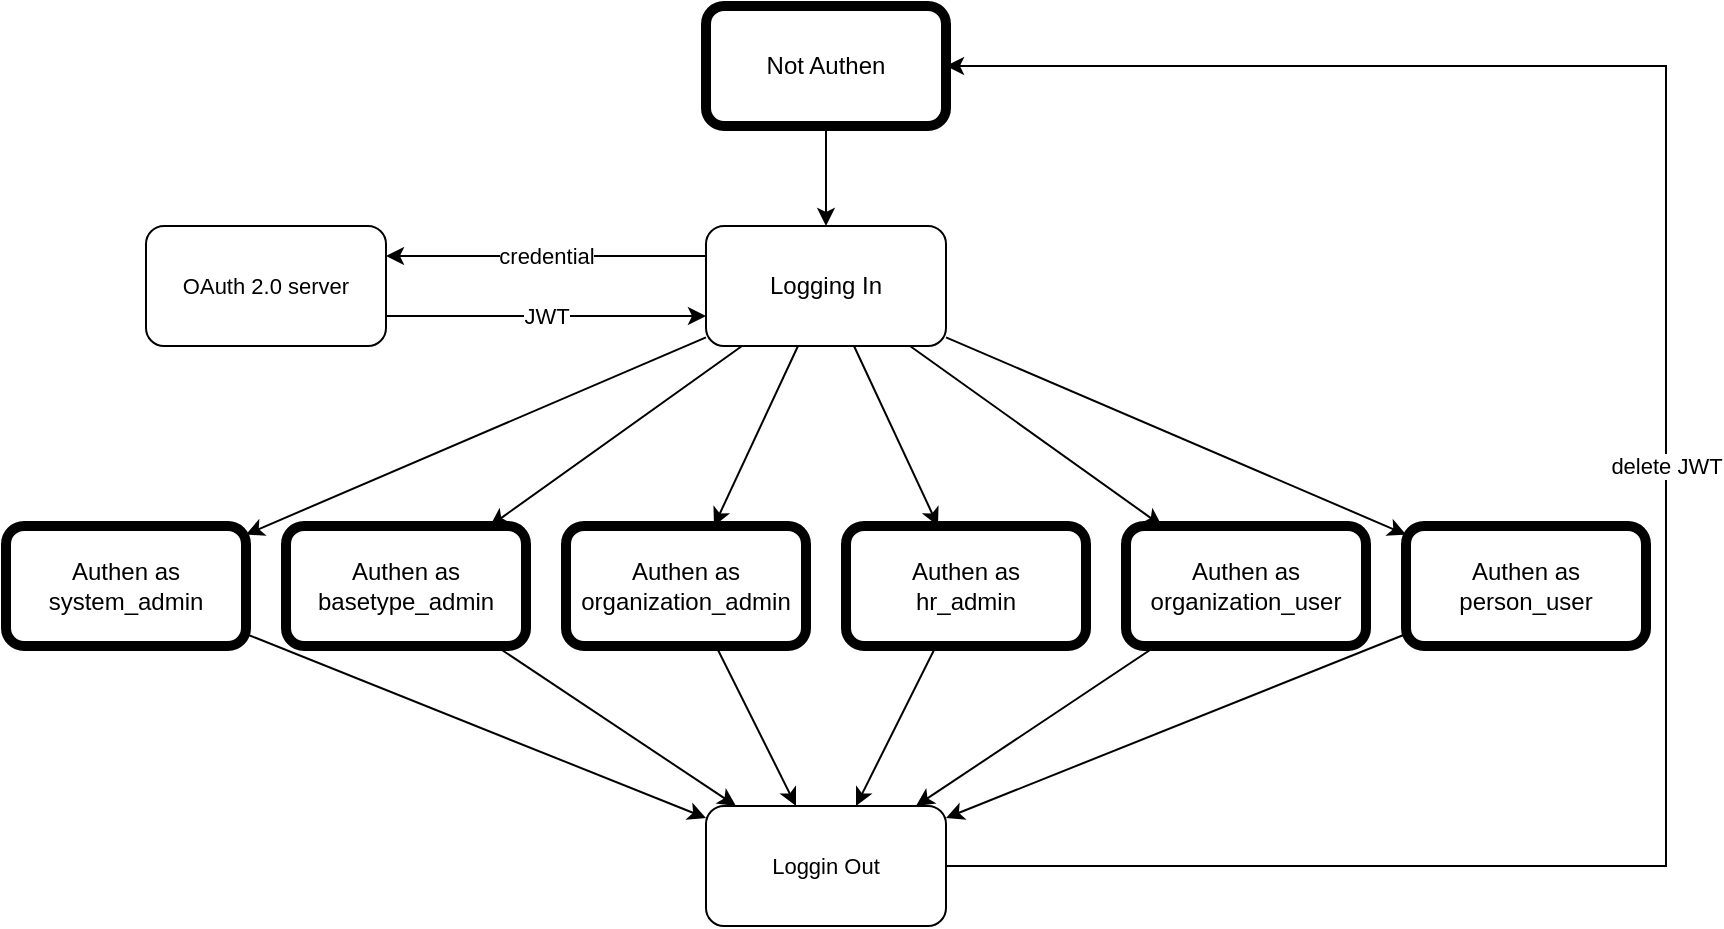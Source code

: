 <mxfile version="28.1.2">
  <diagram name="auth" id="wmbk-9mcETF1V94-SQhh">
    <mxGraphModel dx="1042" dy="626" grid="1" gridSize="10" guides="1" tooltips="1" connect="1" arrows="1" fold="1" page="1" pageScale="1" pageWidth="827" pageHeight="1169" math="0" shadow="0">
      <root>
        <mxCell id="0" />
        <mxCell id="1" parent="0" />
        <mxCell id="5YOeIRTUj6XpsujjWP67-12" style="rounded=0;orthogonalLoop=1;jettySize=auto;html=1;strokeWidth=1;" parent="1" source="5YOeIRTUj6XpsujjWP67-1" target="5YOeIRTUj6XpsujjWP67-4" edge="1">
          <mxGeometry relative="1" as="geometry" />
        </mxCell>
        <mxCell id="5YOeIRTUj6XpsujjWP67-13" style="edgeStyle=none;shape=connector;rounded=0;orthogonalLoop=1;jettySize=auto;html=1;strokeColor=default;align=center;verticalAlign=middle;fontFamily=Helvetica;fontSize=11;fontColor=default;labelBackgroundColor=default;endArrow=classic;strokeWidth=1;" parent="1" source="5YOeIRTUj6XpsujjWP67-1" target="5YOeIRTUj6XpsujjWP67-3" edge="1">
          <mxGeometry relative="1" as="geometry" />
        </mxCell>
        <mxCell id="5YOeIRTUj6XpsujjWP67-18" style="edgeStyle=none;shape=connector;rounded=0;orthogonalLoop=1;jettySize=auto;html=1;strokeColor=default;align=center;verticalAlign=middle;fontFamily=Helvetica;fontSize=11;fontColor=default;labelBackgroundColor=default;endArrow=classic;strokeWidth=1;" parent="1" source="5YOeIRTUj6XpsujjWP67-1" target="5YOeIRTUj6XpsujjWP67-2" edge="1">
          <mxGeometry relative="1" as="geometry" />
        </mxCell>
        <mxCell id="5YOeIRTUj6XpsujjWP67-19" style="edgeStyle=none;shape=connector;rounded=0;orthogonalLoop=1;jettySize=auto;html=1;strokeColor=default;align=center;verticalAlign=middle;fontFamily=Helvetica;fontSize=11;fontColor=default;labelBackgroundColor=default;endArrow=classic;strokeWidth=1;" parent="1" source="5YOeIRTUj6XpsujjWP67-1" target="5YOeIRTUj6XpsujjWP67-7" edge="1">
          <mxGeometry relative="1" as="geometry" />
        </mxCell>
        <mxCell id="5YOeIRTUj6XpsujjWP67-20" style="edgeStyle=none;shape=connector;rounded=0;orthogonalLoop=1;jettySize=auto;html=1;strokeColor=default;align=center;verticalAlign=middle;fontFamily=Helvetica;fontSize=11;fontColor=default;labelBackgroundColor=default;endArrow=classic;strokeWidth=1;" parent="1" source="5YOeIRTUj6XpsujjWP67-1" target="5YOeIRTUj6XpsujjWP67-6" edge="1">
          <mxGeometry relative="1" as="geometry" />
        </mxCell>
        <mxCell id="5YOeIRTUj6XpsujjWP67-21" style="edgeStyle=none;shape=connector;rounded=0;orthogonalLoop=1;jettySize=auto;html=1;strokeColor=default;align=center;verticalAlign=middle;fontFamily=Helvetica;fontSize=11;fontColor=default;labelBackgroundColor=default;endArrow=classic;strokeWidth=1;" parent="1" source="5YOeIRTUj6XpsujjWP67-1" target="5YOeIRTUj6XpsujjWP67-5" edge="1">
          <mxGeometry relative="1" as="geometry" />
        </mxCell>
        <mxCell id="5YOeIRTUj6XpsujjWP67-31" value="credential" style="edgeStyle=none;shape=connector;rounded=0;orthogonalLoop=1;jettySize=auto;html=1;exitX=0;exitY=0.25;exitDx=0;exitDy=0;entryX=1;entryY=0.25;entryDx=0;entryDy=0;strokeColor=default;align=center;verticalAlign=middle;fontFamily=Helvetica;fontSize=11;fontColor=default;labelBackgroundColor=default;endArrow=classic;strokeWidth=1;" parent="1" source="5YOeIRTUj6XpsujjWP67-1" target="5YOeIRTUj6XpsujjWP67-30" edge="1">
          <mxGeometry relative="1" as="geometry" />
        </mxCell>
        <mxCell id="5YOeIRTUj6XpsujjWP67-1" value="Logging In" style="rounded=1;whiteSpace=wrap;html=1;strokeWidth=1;" parent="1" vertex="1">
          <mxGeometry x="380" y="130" width="120" height="60" as="geometry" />
        </mxCell>
        <mxCell id="5YOeIRTUj6XpsujjWP67-23" style="edgeStyle=none;shape=connector;rounded=0;orthogonalLoop=1;jettySize=auto;html=1;strokeColor=default;align=center;verticalAlign=middle;fontFamily=Helvetica;fontSize=11;fontColor=default;labelBackgroundColor=default;endArrow=classic;strokeWidth=1;" parent="1" source="5YOeIRTUj6XpsujjWP67-2" target="5YOeIRTUj6XpsujjWP67-22" edge="1">
          <mxGeometry relative="1" as="geometry" />
        </mxCell>
        <mxCell id="5YOeIRTUj6XpsujjWP67-2" value="Authen as&lt;div&gt;system_admin&lt;/div&gt;" style="rounded=1;whiteSpace=wrap;html=1;strokeWidth=5;" parent="1" vertex="1">
          <mxGeometry x="30" y="280" width="120" height="60" as="geometry" />
        </mxCell>
        <mxCell id="5YOeIRTUj6XpsujjWP67-24" style="edgeStyle=none;shape=connector;rounded=0;orthogonalLoop=1;jettySize=auto;html=1;strokeColor=default;align=center;verticalAlign=middle;fontFamily=Helvetica;fontSize=11;fontColor=default;labelBackgroundColor=default;endArrow=classic;strokeWidth=1;" parent="1" source="5YOeIRTUj6XpsujjWP67-3" target="5YOeIRTUj6XpsujjWP67-22" edge="1">
          <mxGeometry relative="1" as="geometry" />
        </mxCell>
        <mxCell id="5YOeIRTUj6XpsujjWP67-3" value="Authen as&lt;div&gt;basetype_admin&lt;/div&gt;" style="rounded=1;whiteSpace=wrap;html=1;strokeWidth=5;" parent="1" vertex="1">
          <mxGeometry x="170" y="280" width="120" height="60" as="geometry" />
        </mxCell>
        <mxCell id="5YOeIRTUj6XpsujjWP67-25" style="edgeStyle=none;shape=connector;rounded=0;orthogonalLoop=1;jettySize=auto;html=1;strokeColor=default;align=center;verticalAlign=middle;fontFamily=Helvetica;fontSize=11;fontColor=default;labelBackgroundColor=default;endArrow=classic;strokeWidth=1;" parent="1" source="5YOeIRTUj6XpsujjWP67-4" target="5YOeIRTUj6XpsujjWP67-22" edge="1">
          <mxGeometry relative="1" as="geometry" />
        </mxCell>
        <mxCell id="5YOeIRTUj6XpsujjWP67-4" value="Authen as&lt;div&gt;organization_admin&lt;/div&gt;" style="rounded=1;whiteSpace=wrap;html=1;strokeWidth=5;" parent="1" vertex="1">
          <mxGeometry x="310" y="280" width="120" height="60" as="geometry" />
        </mxCell>
        <mxCell id="5YOeIRTUj6XpsujjWP67-28" style="edgeStyle=none;shape=connector;rounded=0;orthogonalLoop=1;jettySize=auto;html=1;strokeColor=default;align=center;verticalAlign=middle;fontFamily=Helvetica;fontSize=11;fontColor=default;labelBackgroundColor=default;endArrow=classic;strokeWidth=1;" parent="1" source="5YOeIRTUj6XpsujjWP67-5" target="5YOeIRTUj6XpsujjWP67-22" edge="1">
          <mxGeometry relative="1" as="geometry" />
        </mxCell>
        <mxCell id="5YOeIRTUj6XpsujjWP67-5" value="Authen as&lt;div&gt;person_user&lt;/div&gt;" style="rounded=1;whiteSpace=wrap;html=1;strokeWidth=5;" parent="1" vertex="1">
          <mxGeometry x="730" y="280" width="120" height="60" as="geometry" />
        </mxCell>
        <mxCell id="5YOeIRTUj6XpsujjWP67-27" style="edgeStyle=none;shape=connector;rounded=0;orthogonalLoop=1;jettySize=auto;html=1;strokeColor=default;align=center;verticalAlign=middle;fontFamily=Helvetica;fontSize=11;fontColor=default;labelBackgroundColor=default;endArrow=classic;strokeWidth=1;" parent="1" source="5YOeIRTUj6XpsujjWP67-6" target="5YOeIRTUj6XpsujjWP67-22" edge="1">
          <mxGeometry relative="1" as="geometry" />
        </mxCell>
        <mxCell id="5YOeIRTUj6XpsujjWP67-6" value="Authen as&lt;div&gt;organization_user&lt;/div&gt;" style="rounded=1;whiteSpace=wrap;html=1;strokeWidth=5;" parent="1" vertex="1">
          <mxGeometry x="590" y="280" width="120" height="60" as="geometry" />
        </mxCell>
        <mxCell id="5YOeIRTUj6XpsujjWP67-26" style="edgeStyle=none;shape=connector;rounded=0;orthogonalLoop=1;jettySize=auto;html=1;strokeColor=default;align=center;verticalAlign=middle;fontFamily=Helvetica;fontSize=11;fontColor=default;labelBackgroundColor=default;endArrow=classic;strokeWidth=1;" parent="1" source="5YOeIRTUj6XpsujjWP67-7" target="5YOeIRTUj6XpsujjWP67-22" edge="1">
          <mxGeometry relative="1" as="geometry" />
        </mxCell>
        <mxCell id="5YOeIRTUj6XpsujjWP67-7" value="Authen as&lt;div&gt;hr_admin&lt;/div&gt;" style="rounded=1;whiteSpace=wrap;html=1;strokeWidth=5;" parent="1" vertex="1">
          <mxGeometry x="450" y="280" width="120" height="60" as="geometry" />
        </mxCell>
        <mxCell id="5YOeIRTUj6XpsujjWP67-33" value="" style="edgeStyle=none;shape=connector;rounded=0;orthogonalLoop=1;jettySize=auto;html=1;strokeColor=default;align=center;verticalAlign=middle;fontFamily=Helvetica;fontSize=11;fontColor=default;labelBackgroundColor=default;endArrow=classic;strokeWidth=1;" parent="1" source="5YOeIRTUj6XpsujjWP67-8" target="5YOeIRTUj6XpsujjWP67-1" edge="1">
          <mxGeometry relative="1" as="geometry" />
        </mxCell>
        <mxCell id="5YOeIRTUj6XpsujjWP67-8" value="Not Authen" style="rounded=1;whiteSpace=wrap;html=1;shadow=0;strokeWidth=5;" parent="1" vertex="1">
          <mxGeometry x="380" y="20" width="120" height="60" as="geometry" />
        </mxCell>
        <mxCell id="5YOeIRTUj6XpsujjWP67-29" value="delete JWT" style="edgeStyle=none;shape=connector;rounded=0;orthogonalLoop=1;jettySize=auto;html=1;strokeColor=default;align=center;verticalAlign=middle;fontFamily=Helvetica;fontSize=11;fontColor=default;labelBackgroundColor=default;endArrow=classic;strokeWidth=1;" parent="1" source="5YOeIRTUj6XpsujjWP67-22" target="5YOeIRTUj6XpsujjWP67-8" edge="1">
          <mxGeometry relative="1" as="geometry">
            <Array as="points">
              <mxPoint x="860" y="450" />
              <mxPoint x="860" y="50" />
            </Array>
          </mxGeometry>
        </mxCell>
        <mxCell id="5YOeIRTUj6XpsujjWP67-22" value="Loggin Out" style="rounded=1;whiteSpace=wrap;html=1;fontFamily=Helvetica;fontSize=11;labelBackgroundColor=default;fillColor=default;strokeColor=default;strokeWidth=1;" parent="1" vertex="1">
          <mxGeometry x="380" y="420" width="120" height="60" as="geometry" />
        </mxCell>
        <mxCell id="5YOeIRTUj6XpsujjWP67-32" value="JWT" style="edgeStyle=none;shape=connector;rounded=0;orthogonalLoop=1;jettySize=auto;html=1;exitX=1;exitY=0.75;exitDx=0;exitDy=0;entryX=0;entryY=0.75;entryDx=0;entryDy=0;strokeColor=default;align=center;verticalAlign=middle;fontFamily=Helvetica;fontSize=11;fontColor=default;labelBackgroundColor=default;endArrow=classic;strokeWidth=1;" parent="1" source="5YOeIRTUj6XpsujjWP67-30" target="5YOeIRTUj6XpsujjWP67-1" edge="1">
          <mxGeometry relative="1" as="geometry" />
        </mxCell>
        <mxCell id="5YOeIRTUj6XpsujjWP67-30" value="OAuth 2.0 server" style="rounded=1;whiteSpace=wrap;html=1;fontFamily=Helvetica;fontSize=11;fontColor=default;labelBackgroundColor=default;strokeWidth=1;" parent="1" vertex="1">
          <mxGeometry x="100" y="130" width="120" height="60" as="geometry" />
        </mxCell>
      </root>
    </mxGraphModel>
  </diagram>
</mxfile>
